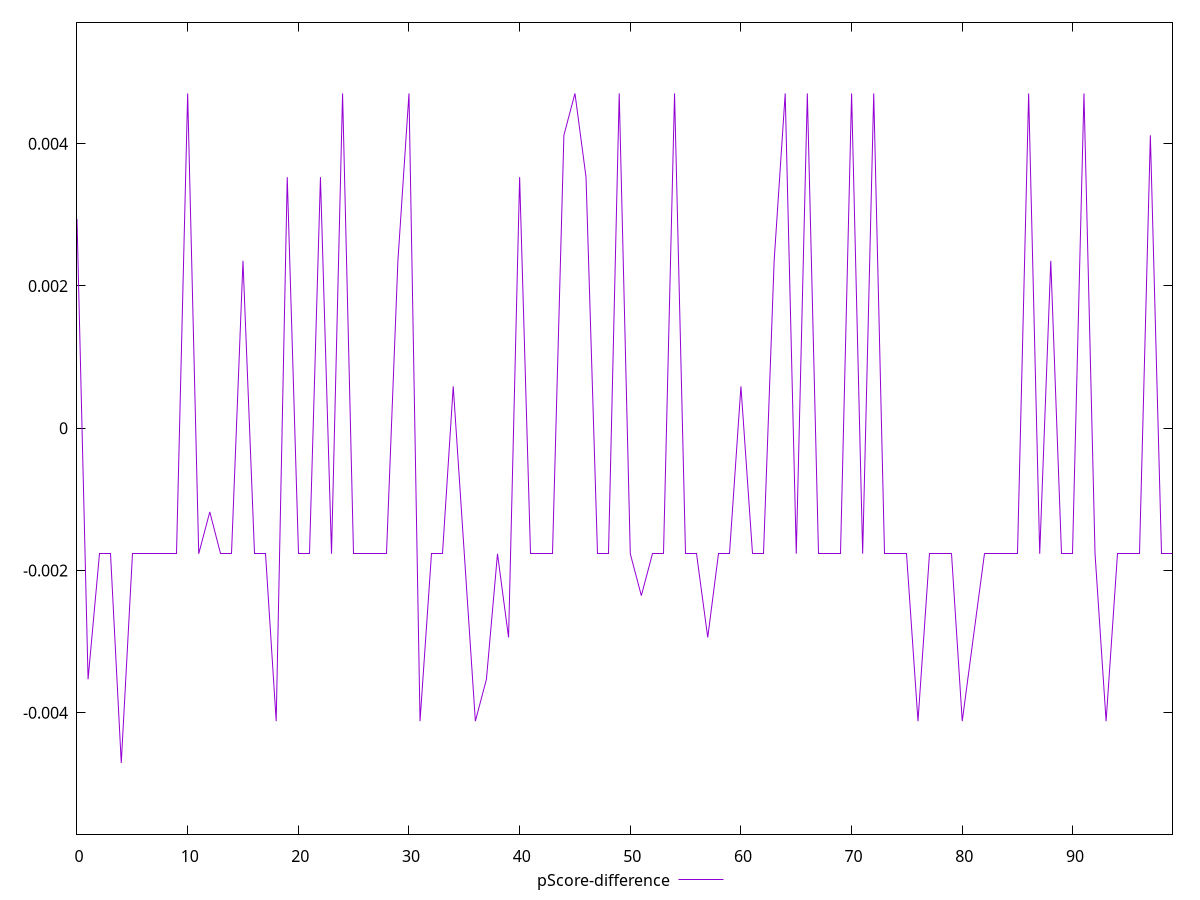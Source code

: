 reset

$pScoreDifference <<EOF
0 0.002941176470588225
1 -0.0035294117647058365
2 -0.001764705882352946
3 -0.001764705882352946
4 -0.004705882352941171
5 -0.001764705882352946
6 -0.001764705882352946
7 -0.001764705882352946
8 -0.001764705882352946
9 -0.001764705882352946
10 0.004705882352941171
11 -0.001764705882352946
12 -0.0011764705882352788
13 -0.001764705882352946
14 -0.001764705882352946
15 0.0023529411764705577
16 -0.001764705882352946
17 -0.001764705882352946
18 -0.004117647058823559
19 0.0035294117647058365
20 -0.001764705882352946
21 -0.001764705882352946
22 0.0035294117647058365
23 -0.001764705882352946
24 0.004705882352941115
25 -0.001764705882352946
26 -0.001764705882352946
27 -0.001764705882352946
28 -0.001764705882352946
29 0.0023529411764705577
30 0.004705882352941115
31 -0.004117647058823559
32 -0.001764705882352946
33 -0.001764705882352946
34 0.0005882352941176672
35 -0.001764705882352946
36 -0.004117647058823504
37 -0.0035294117647058365
38 -0.001764705882352946
39 -0.002941176470588225
40 0.0035294117647058365
41 -0.001764705882352946
42 -0.001764705882352946
43 -0.001764705882352946
44 0.004117647058823504
45 0.004705882352941115
46 0.0035294117647058365
47 -0.001764705882352946
48 -0.001764705882352946
49 0.004705882352941115
50 -0.001764705882352946
51 -0.002352941176470613
52 -0.001764705882352946
53 -0.001764705882352946
54 0.004705882352941171
55 -0.001764705882352946
56 -0.001764705882352946
57 -0.002941176470588225
58 -0.001764705882352946
59 -0.001764705882352946
60 0.0005882352941176117
61 -0.001764705882352946
62 -0.001764705882352946
63 0.0023529411764705577
64 0.004705882352941171
65 -0.001764705882352946
66 0.004705882352941171
67 -0.001764705882352946
68 -0.001764705882352946
69 -0.001764705882352946
70 0.004705882352941171
71 -0.001764705882352946
72 0.004705882352941115
73 -0.001764705882352946
74 -0.001764705882352946
75 -0.001764705882352946
76 -0.004117647058823504
77 -0.001764705882352946
78 -0.001764705882352946
79 -0.001764705882352946
80 -0.004117647058823504
81 -0.002941176470588225
82 -0.001764705882352946
83 -0.001764705882352946
84 -0.001764705882352946
85 -0.001764705882352946
86 0.004705882352941115
87 -0.001764705882352946
88 0.0023529411764705577
89 -0.001764705882352946
90 -0.001764705882352946
91 0.004705882352941115
92 -0.001764705882352946
93 -0.004117647058823559
94 -0.001764705882352946
95 -0.001764705882352946
96 -0.001764705882352946
97 0.004117647058823504
98 -0.001764705882352946
99 -0.001764705882352946
EOF

set key outside below
set xrange [0:99]
set yrange [-0.005705882352941171:0.005705882352941171]
set trange [-0.005705882352941171:0.005705882352941171]
set terminal svg size 640, 500 enhanced background rgb 'white'
set output "report_00019_2021-02-10T18-14-37.922Z//uses-text-compression/samples/pages+cached+noadtech+nomedia/pScore-difference/values.svg"

plot $pScoreDifference title "pScore-difference" with line

reset
